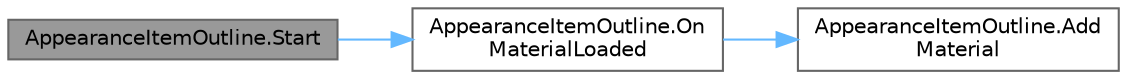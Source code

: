 digraph "AppearanceItemOutline.Start"
{
 // LATEX_PDF_SIZE
  bgcolor="transparent";
  edge [fontname=Helvetica,fontsize=10,labelfontname=Helvetica,labelfontsize=10];
  node [fontname=Helvetica,fontsize=10,shape=box,height=0.2,width=0.4];
  rankdir="LR";
  Node1 [id="Node000001",label="AppearanceItemOutline.Start",height=0.2,width=0.4,color="gray40", fillcolor="grey60", style="filled", fontcolor="black",tooltip=" "];
  Node1 -> Node2 [id="edge1_Node000001_Node000002",color="steelblue1",style="solid",tooltip=" "];
  Node2 [id="Node000002",label="AppearanceItemOutline.On\lMaterialLoaded",height=0.2,width=0.4,color="grey40", fillcolor="white", style="filled",URL="$class_appearance_item_outline.html#af139d4f54873eaaf3367f9c5f4299cc3",tooltip=" "];
  Node2 -> Node3 [id="edge2_Node000002_Node000003",color="steelblue1",style="solid",tooltip=" "];
  Node3 [id="Node000003",label="AppearanceItemOutline.Add\lMaterial",height=0.2,width=0.4,color="grey40", fillcolor="white", style="filled",URL="$class_appearance_item_outline.html#a4ceda989098c5e0dfcdb6f4fae623c9b",tooltip=" "];
}
